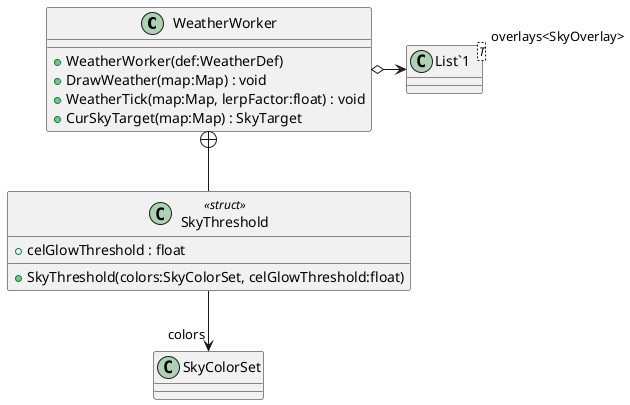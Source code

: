 @startuml
class WeatherWorker {
    + WeatherWorker(def:WeatherDef)
    + DrawWeather(map:Map) : void
    + WeatherTick(map:Map, lerpFactor:float) : void
    + CurSkyTarget(map:Map) : SkyTarget
}
class SkyThreshold <<struct>> {
    + celGlowThreshold : float
    + SkyThreshold(colors:SkyColorSet, celGlowThreshold:float)
}
class "List`1"<T> {
}
WeatherWorker o-> "overlays<SkyOverlay>" "List`1"
WeatherWorker +-- SkyThreshold
SkyThreshold --> "colors" SkyColorSet
@enduml
